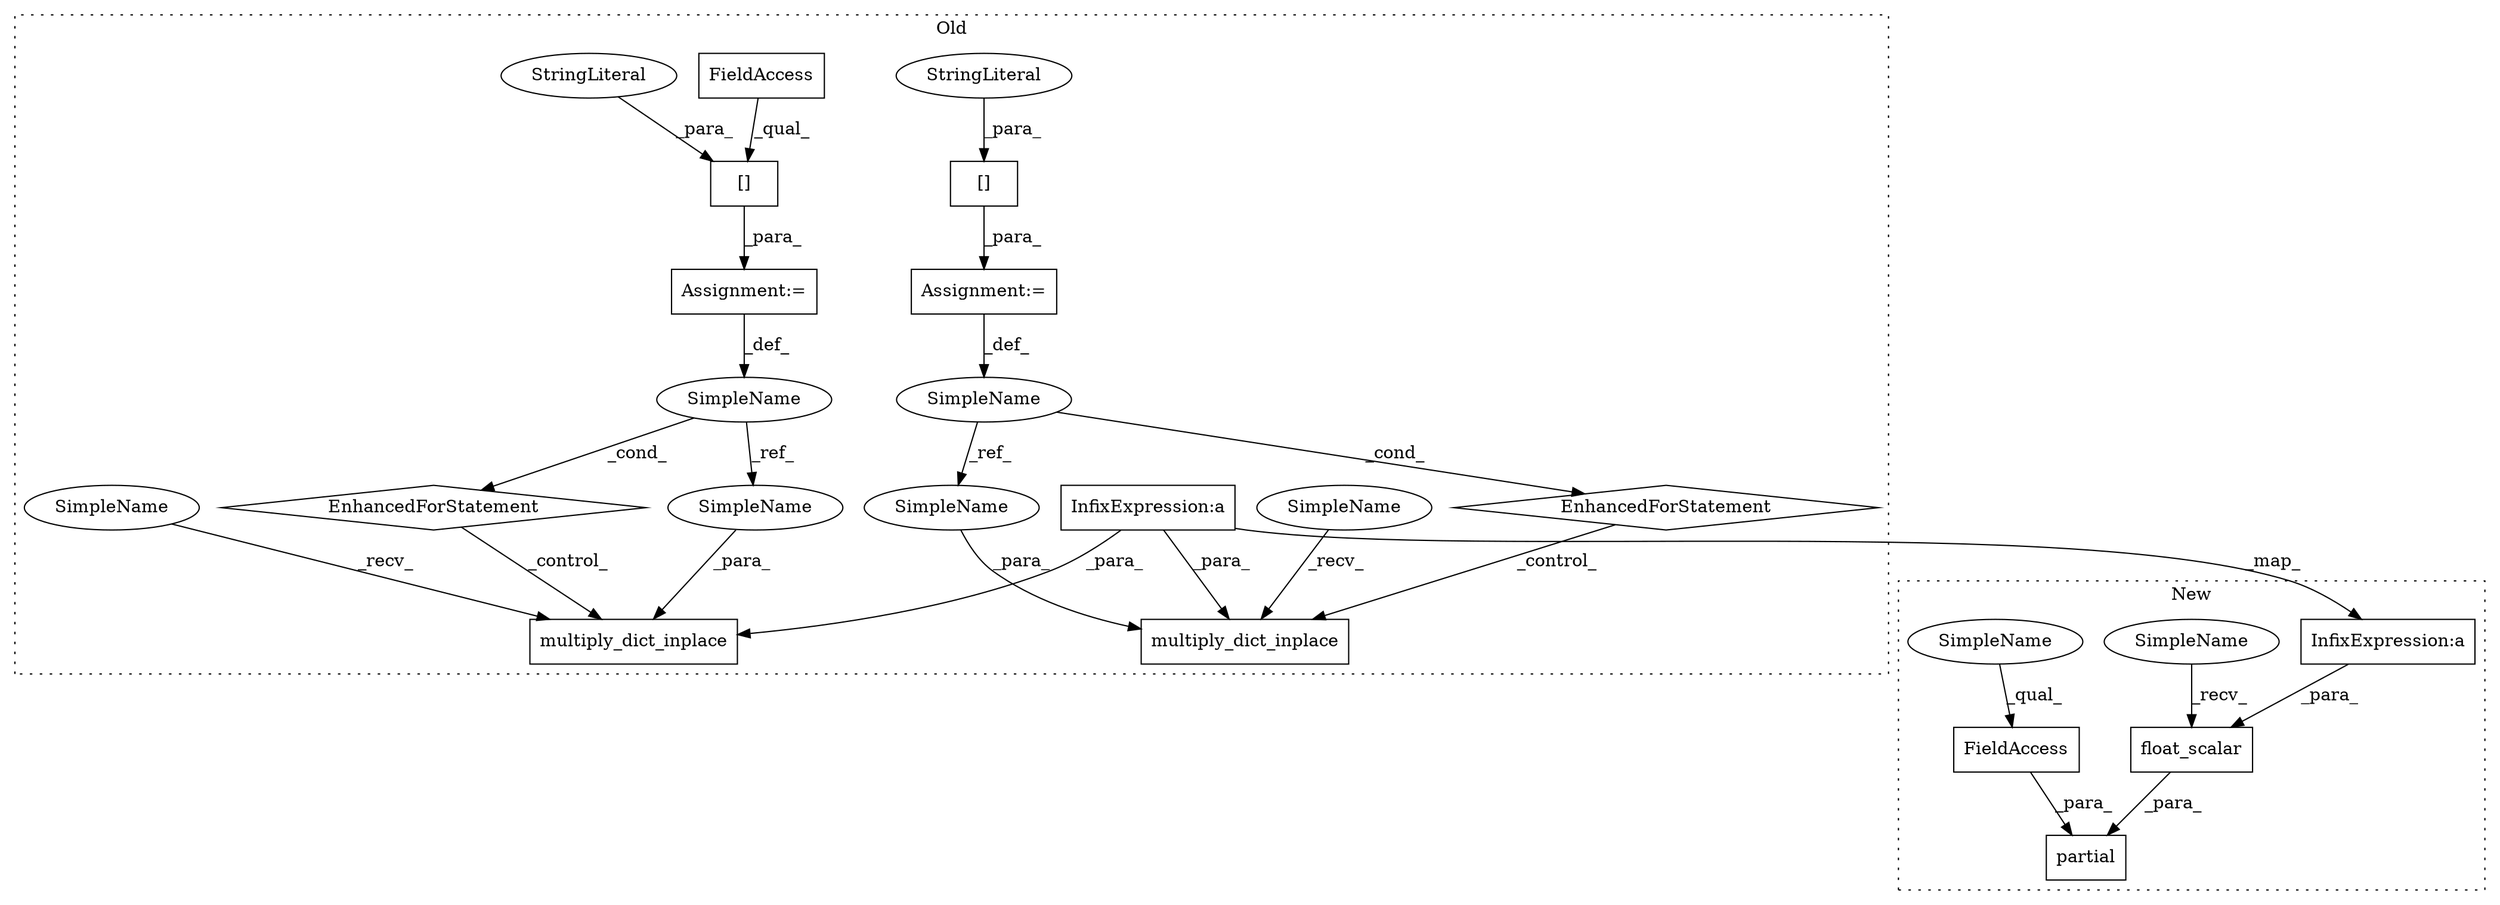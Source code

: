 digraph G {
subgraph cluster0 {
1 [label="EnhancedForStatement" a="70" s="6343,6424" l="53,2" shape="diamond"];
4 [label="SimpleName" a="42" s="6400" l="1" shape="ellipse"];
5 [label="multiply_dict_inplace" a="32" s="6443,6469" l="22,1" shape="box"];
6 [label="multiply_dict_inplace" a="32" s="6583,6609" l="22,1" shape="box"];
7 [label="EnhancedForStatement" a="70" s="6482,6564" l="53,2" shape="diamond"];
8 [label="InfixExpression:a" a="27" s="6179" l="3" shape="box"];
10 [label="SimpleName" a="42" s="6539" l="1" shape="ellipse"];
11 [label="Assignment:=" a="7" s="6343,6424" l="53,2" shape="box"];
12 [label="[]" a="2" s="6404,6423" l="11,1" shape="box"];
13 [label="FieldAccess" a="22" s="6404" l="10" shape="box"];
15 [label="Assignment:=" a="7" s="6482,6564" l="53,2" shape="box"];
16 [label="[]" a="2" s="6543,6563" l="11,1" shape="box"];
17 [label="StringLiteral" a="45" s="6554" l="9" shape="ellipse"];
18 [label="StringLiteral" a="45" s="6415" l="8" shape="ellipse"];
19 [label="SimpleName" a="42" s="6605" l="1" shape="ellipse"];
20 [label="SimpleName" a="42" s="6574" l="8" shape="ellipse"];
21 [label="SimpleName" a="42" s="6434" l="8" shape="ellipse"];
24 [label="SimpleName" a="42" s="6465" l="1" shape="ellipse"];
label = "Old";
style="dotted";
}
subgraph cluster1 {
2 [label="float_scalar" a="32" s="6045,6097" l="13,1" shape="box"];
3 [label="FieldAccess" a="22" s="6021" l="14" shape="box"];
9 [label="InfixExpression:a" a="27" s="6081" l="3" shape="box"];
14 [label="partial" a="32" s="6013,6098" l="8,1" shape="box"];
22 [label="SimpleName" a="42" s="6036" l="8" shape="ellipse"];
23 [label="SimpleName" a="42" s="6021" l="8" shape="ellipse"];
label = "New";
style="dotted";
}
1 -> 5 [label="_control_"];
2 -> 14 [label="_para_"];
3 -> 14 [label="_para_"];
4 -> 1 [label="_cond_"];
4 -> 24 [label="_ref_"];
7 -> 6 [label="_control_"];
8 -> 5 [label="_para_"];
8 -> 6 [label="_para_"];
8 -> 9 [label="_map_"];
9 -> 2 [label="_para_"];
10 -> 19 [label="_ref_"];
10 -> 7 [label="_cond_"];
11 -> 4 [label="_def_"];
12 -> 11 [label="_para_"];
13 -> 12 [label="_qual_"];
15 -> 10 [label="_def_"];
16 -> 15 [label="_para_"];
17 -> 16 [label="_para_"];
18 -> 12 [label="_para_"];
19 -> 6 [label="_para_"];
20 -> 6 [label="_recv_"];
21 -> 5 [label="_recv_"];
22 -> 2 [label="_recv_"];
23 -> 3 [label="_qual_"];
24 -> 5 [label="_para_"];
}